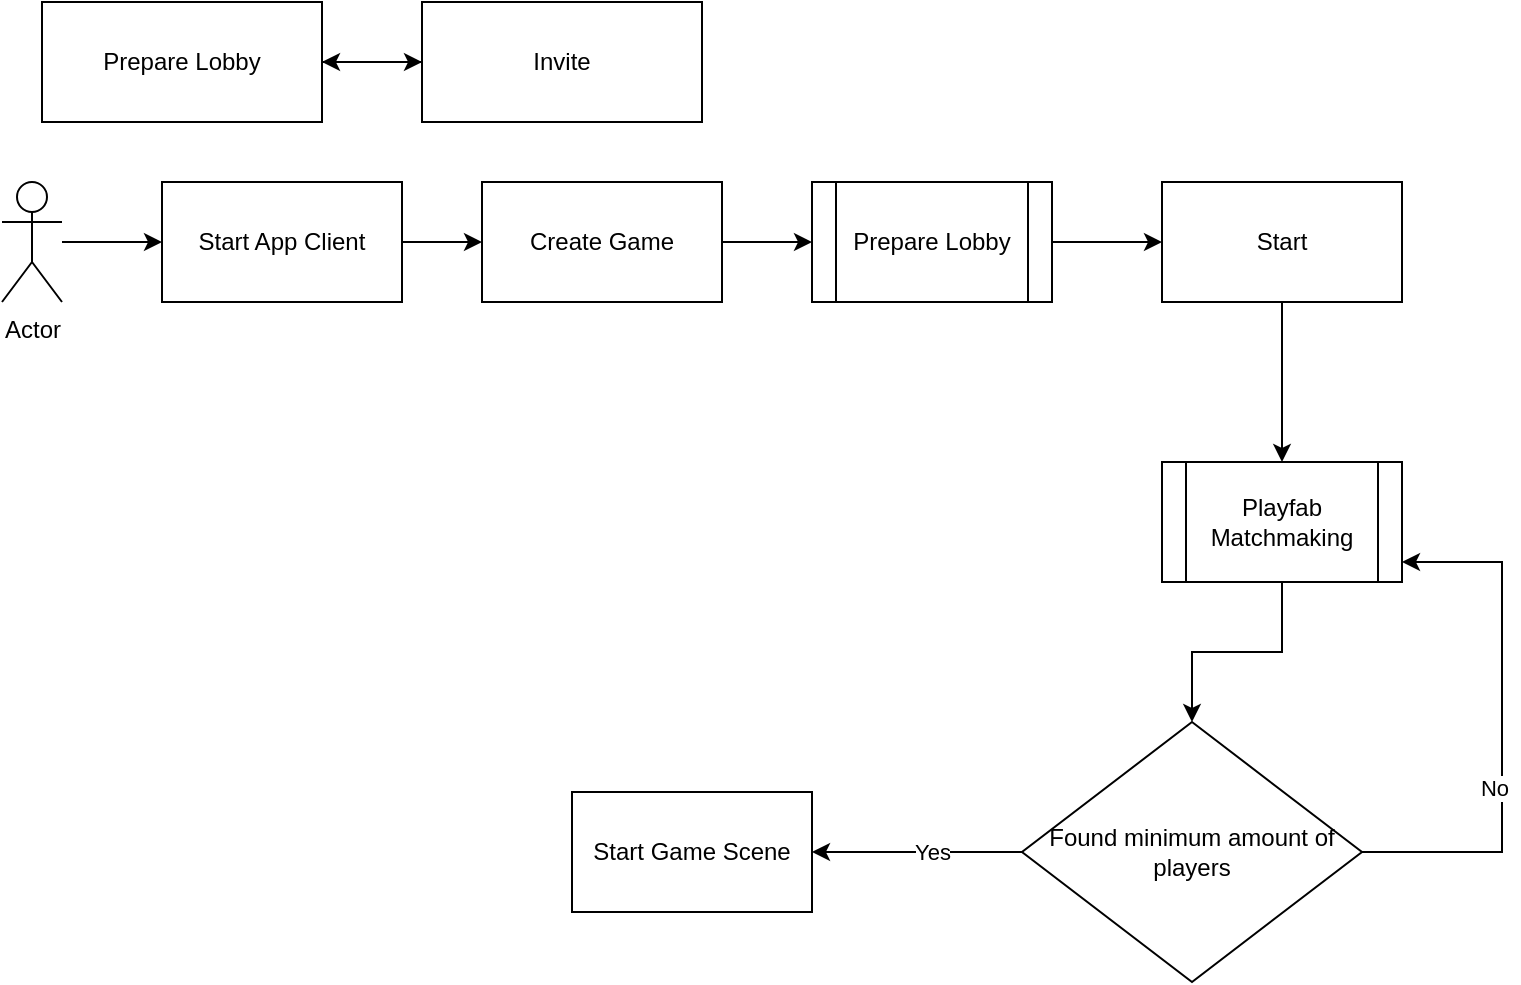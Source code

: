 <mxfile version="14.4.4" type="github">
  <diagram id="seSL-E3JKfU5rSVU0nJT" name="Page-1">
    <mxGraphModel dx="1422" dy="762" grid="1" gridSize="10" guides="1" tooltips="1" connect="1" arrows="1" fold="1" page="1" pageScale="1" pageWidth="850" pageHeight="1100" math="0" shadow="0">
      <root>
        <mxCell id="0" />
        <mxCell id="1" parent="0" />
        <mxCell id="FNJFrBAfivQRf0GqRdr6-10" value="" style="edgeStyle=orthogonalEdgeStyle;rounded=0;orthogonalLoop=1;jettySize=auto;html=1;" edge="1" parent="1" source="FNJFrBAfivQRf0GqRdr6-1" target="FNJFrBAfivQRf0GqRdr6-9">
          <mxGeometry relative="1" as="geometry" />
        </mxCell>
        <mxCell id="FNJFrBAfivQRf0GqRdr6-1" value="Prepare Lobby" style="rounded=0;whiteSpace=wrap;html=1;" vertex="1" parent="1">
          <mxGeometry x="70" y="30" width="140" height="60" as="geometry" />
        </mxCell>
        <mxCell id="FNJFrBAfivQRf0GqRdr6-6" style="edgeStyle=orthogonalEdgeStyle;rounded=0;orthogonalLoop=1;jettySize=auto;html=1;" edge="1" parent="1" source="FNJFrBAfivQRf0GqRdr6-2" target="FNJFrBAfivQRf0GqRdr6-5">
          <mxGeometry relative="1" as="geometry" />
        </mxCell>
        <mxCell id="FNJFrBAfivQRf0GqRdr6-2" value="Start App Client" style="rounded=0;whiteSpace=wrap;html=1;" vertex="1" parent="1">
          <mxGeometry x="130" y="120" width="120" height="60" as="geometry" />
        </mxCell>
        <mxCell id="FNJFrBAfivQRf0GqRdr6-4" style="edgeStyle=orthogonalEdgeStyle;rounded=0;orthogonalLoop=1;jettySize=auto;html=1;" edge="1" parent="1" source="FNJFrBAfivQRf0GqRdr6-3" target="FNJFrBAfivQRf0GqRdr6-2">
          <mxGeometry relative="1" as="geometry" />
        </mxCell>
        <mxCell id="FNJFrBAfivQRf0GqRdr6-3" value="Actor" style="shape=umlActor;verticalLabelPosition=bottom;verticalAlign=top;html=1;outlineConnect=0;" vertex="1" parent="1">
          <mxGeometry x="50" y="120" width="30" height="60" as="geometry" />
        </mxCell>
        <mxCell id="FNJFrBAfivQRf0GqRdr6-8" value="" style="edgeStyle=orthogonalEdgeStyle;rounded=0;orthogonalLoop=1;jettySize=auto;html=1;entryX=0;entryY=0.5;entryDx=0;entryDy=0;" edge="1" parent="1" source="FNJFrBAfivQRf0GqRdr6-5" target="FNJFrBAfivQRf0GqRdr6-18">
          <mxGeometry relative="1" as="geometry">
            <mxPoint x="455" y="150" as="targetPoint" />
          </mxGeometry>
        </mxCell>
        <mxCell id="FNJFrBAfivQRf0GqRdr6-5" value="Create Game" style="rounded=0;whiteSpace=wrap;html=1;" vertex="1" parent="1">
          <mxGeometry x="290" y="120" width="120" height="60" as="geometry" />
        </mxCell>
        <mxCell id="FNJFrBAfivQRf0GqRdr6-15" style="edgeStyle=orthogonalEdgeStyle;rounded=0;orthogonalLoop=1;jettySize=auto;html=1;" edge="1" parent="1" source="FNJFrBAfivQRf0GqRdr6-9" target="FNJFrBAfivQRf0GqRdr6-1">
          <mxGeometry relative="1" as="geometry" />
        </mxCell>
        <mxCell id="FNJFrBAfivQRf0GqRdr6-9" value="Invite" style="rounded=0;whiteSpace=wrap;html=1;" vertex="1" parent="1">
          <mxGeometry x="260" y="30" width="140" height="60" as="geometry" />
        </mxCell>
        <mxCell id="FNJFrBAfivQRf0GqRdr6-21" value="" style="edgeStyle=orthogonalEdgeStyle;rounded=0;orthogonalLoop=1;jettySize=auto;html=1;" edge="1" parent="1" source="FNJFrBAfivQRf0GqRdr6-16" target="FNJFrBAfivQRf0GqRdr6-20">
          <mxGeometry relative="1" as="geometry" />
        </mxCell>
        <mxCell id="FNJFrBAfivQRf0GqRdr6-16" value="Start" style="rounded=0;whiteSpace=wrap;html=1;" vertex="1" parent="1">
          <mxGeometry x="630" y="120" width="120" height="60" as="geometry" />
        </mxCell>
        <mxCell id="FNJFrBAfivQRf0GqRdr6-19" value="" style="edgeStyle=orthogonalEdgeStyle;rounded=0;orthogonalLoop=1;jettySize=auto;html=1;exitX=1;exitY=0.5;exitDx=0;exitDy=0;" edge="1" parent="1" source="FNJFrBAfivQRf0GqRdr6-18" target="FNJFrBAfivQRf0GqRdr6-16">
          <mxGeometry relative="1" as="geometry" />
        </mxCell>
        <mxCell id="FNJFrBAfivQRf0GqRdr6-18" value="&lt;span&gt;Prepare Lobby&lt;/span&gt;" style="shape=process;whiteSpace=wrap;html=1;backgroundOutline=1;" vertex="1" parent="1">
          <mxGeometry x="455" y="120" width="120" height="60" as="geometry" />
        </mxCell>
        <mxCell id="FNJFrBAfivQRf0GqRdr6-23" value="" style="edgeStyle=orthogonalEdgeStyle;rounded=0;orthogonalLoop=1;jettySize=auto;html=1;" edge="1" parent="1" source="FNJFrBAfivQRf0GqRdr6-20" target="FNJFrBAfivQRf0GqRdr6-22">
          <mxGeometry relative="1" as="geometry" />
        </mxCell>
        <mxCell id="FNJFrBAfivQRf0GqRdr6-20" value="Playfab Matchmaking" style="shape=process;whiteSpace=wrap;html=1;backgroundOutline=1;rounded=0;" vertex="1" parent="1">
          <mxGeometry x="630" y="260" width="120" height="60" as="geometry" />
        </mxCell>
        <mxCell id="FNJFrBAfivQRf0GqRdr6-24" style="edgeStyle=orthogonalEdgeStyle;rounded=0;orthogonalLoop=1;jettySize=auto;html=1;" edge="1" parent="1" source="FNJFrBAfivQRf0GqRdr6-22">
          <mxGeometry relative="1" as="geometry">
            <mxPoint x="750" y="310" as="targetPoint" />
            <Array as="points">
              <mxPoint x="800" y="455" />
              <mxPoint x="800" y="310" />
              <mxPoint x="750" y="310" />
            </Array>
          </mxGeometry>
        </mxCell>
        <mxCell id="FNJFrBAfivQRf0GqRdr6-25" value="No" style="edgeLabel;html=1;align=center;verticalAlign=middle;resizable=0;points=[];" vertex="1" connectable="0" parent="FNJFrBAfivQRf0GqRdr6-24">
          <mxGeometry x="-0.23" y="4" relative="1" as="geometry">
            <mxPoint as="offset" />
          </mxGeometry>
        </mxCell>
        <mxCell id="FNJFrBAfivQRf0GqRdr6-27" value="" style="edgeStyle=orthogonalEdgeStyle;rounded=0;orthogonalLoop=1;jettySize=auto;html=1;" edge="1" parent="1" source="FNJFrBAfivQRf0GqRdr6-22" target="FNJFrBAfivQRf0GqRdr6-26">
          <mxGeometry relative="1" as="geometry" />
        </mxCell>
        <mxCell id="FNJFrBAfivQRf0GqRdr6-29" value="Yes" style="edgeLabel;html=1;align=center;verticalAlign=middle;resizable=0;points=[];" vertex="1" connectable="0" parent="FNJFrBAfivQRf0GqRdr6-27">
          <mxGeometry x="0.295" y="3" relative="1" as="geometry">
            <mxPoint x="23" y="-3" as="offset" />
          </mxGeometry>
        </mxCell>
        <mxCell id="FNJFrBAfivQRf0GqRdr6-22" value="Found minimum amount of players" style="rhombus;whiteSpace=wrap;html=1;rounded=0;" vertex="1" parent="1">
          <mxGeometry x="560" y="390" width="170" height="130" as="geometry" />
        </mxCell>
        <mxCell id="FNJFrBAfivQRf0GqRdr6-26" value="Start Game Scene" style="whiteSpace=wrap;html=1;rounded=0;" vertex="1" parent="1">
          <mxGeometry x="335" y="425" width="120" height="60" as="geometry" />
        </mxCell>
      </root>
    </mxGraphModel>
  </diagram>
</mxfile>
